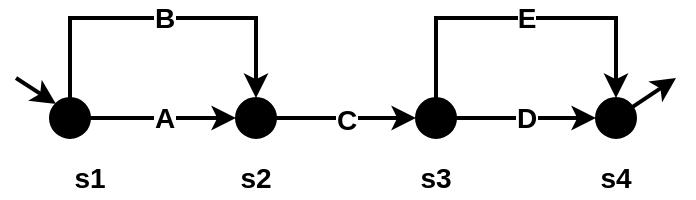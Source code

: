 <mxfile version="10.6.5" type="device"><diagram id="vLIZezSa9eIFuFBndERJ" name="Page-1"><mxGraphModel dx="1089" dy="853" grid="1" gridSize="10" guides="1" tooltips="1" connect="1" arrows="1" fold="1" page="1" pageScale="1" pageWidth="850" pageHeight="1100" math="0" shadow="0"><root><mxCell id="0"/><mxCell id="1" parent="0"/><mxCell id="COTdAVtcWvGZ5xYVvu2F-13" value="&lt;font style=&quot;font-size: 14px&quot;&gt;&lt;b&gt;B&lt;/b&gt;&lt;/font&gt;" style="edgeStyle=orthogonalEdgeStyle;rounded=0;orthogonalLoop=1;jettySize=auto;html=1;strokeWidth=2;entryX=0.5;entryY=0;entryDx=0;entryDy=0;" edge="1" parent="1" source="COTdAVtcWvGZ5xYVvu2F-2" target="COTdAVtcWvGZ5xYVvu2F-9"><mxGeometry relative="1" as="geometry"><mxPoint x="180" y="190" as="targetPoint"/><Array as="points"><mxPoint x="107" y="230"/><mxPoint x="200" y="230"/></Array></mxGeometry></mxCell><mxCell id="COTdAVtcWvGZ5xYVvu2F-20" value="&lt;b&gt;&lt;font style=&quot;font-size: 14px&quot;&gt;A&lt;/font&gt;&lt;/b&gt;" style="edgeStyle=none;rounded=0;orthogonalLoop=1;jettySize=auto;html=1;entryX=0;entryY=0.5;entryDx=0;entryDy=0;strokeWidth=2;" edge="1" parent="1" source="COTdAVtcWvGZ5xYVvu2F-2" target="COTdAVtcWvGZ5xYVvu2F-9"><mxGeometry relative="1" as="geometry"/></mxCell><mxCell id="COTdAVtcWvGZ5xYVvu2F-21" style="edgeStyle=none;rounded=0;orthogonalLoop=1;jettySize=auto;html=1;strokeWidth=2;entryX=0;entryY=0;entryDx=0;entryDy=0;" edge="1" parent="1" target="COTdAVtcWvGZ5xYVvu2F-2"><mxGeometry relative="1" as="geometry"><mxPoint x="70" y="280" as="targetPoint"/><mxPoint x="80" y="260" as="sourcePoint"/></mxGeometry></mxCell><mxCell id="COTdAVtcWvGZ5xYVvu2F-2" value="" style="ellipse;whiteSpace=wrap;html=1;aspect=fixed;fillColor=#000000;" vertex="1" parent="1"><mxGeometry x="97" y="270" width="20" height="20" as="geometry"/></mxCell><mxCell id="COTdAVtcWvGZ5xYVvu2F-5" value="&lt;b&gt;&lt;font style=&quot;font-size: 14px&quot;&gt;s1&lt;/font&gt;&lt;/b&gt;" style="text;html=1;strokeColor=none;fillColor=none;align=center;verticalAlign=middle;whiteSpace=wrap;rounded=0;" vertex="1" parent="1"><mxGeometry x="97" y="300" width="40" height="20" as="geometry"/></mxCell><mxCell id="COTdAVtcWvGZ5xYVvu2F-14" value="&lt;b&gt;&lt;font style=&quot;font-size: 14px&quot;&gt;C&lt;/font&gt;&lt;/b&gt;" style="edgeStyle=orthogonalEdgeStyle;rounded=0;orthogonalLoop=1;jettySize=auto;html=1;strokeWidth=2;" edge="1" parent="1" source="COTdAVtcWvGZ5xYVvu2F-9"><mxGeometry relative="1" as="geometry"><mxPoint x="280" y="280" as="targetPoint"/></mxGeometry></mxCell><mxCell id="COTdAVtcWvGZ5xYVvu2F-9" value="" style="ellipse;whiteSpace=wrap;html=1;aspect=fixed;fillColor=#000000;" vertex="1" parent="1"><mxGeometry x="190" y="270" width="20" height="20" as="geometry"/></mxCell><mxCell id="COTdAVtcWvGZ5xYVvu2F-16" value="&lt;b&gt;&lt;font style=&quot;font-size: 14px&quot;&gt;D&lt;/font&gt;&lt;/b&gt;" style="edgeStyle=orthogonalEdgeStyle;rounded=0;orthogonalLoop=1;jettySize=auto;html=1;strokeWidth=2;" edge="1" parent="1" source="COTdAVtcWvGZ5xYVvu2F-15" target="COTdAVtcWvGZ5xYVvu2F-17"><mxGeometry relative="1" as="geometry"><mxPoint x="360" y="280" as="targetPoint"/></mxGeometry></mxCell><mxCell id="COTdAVtcWvGZ5xYVvu2F-18" value="&lt;b&gt;&lt;font style=&quot;font-size: 14px&quot;&gt;E&lt;/font&gt;&lt;/b&gt;" style="edgeStyle=orthogonalEdgeStyle;rounded=0;orthogonalLoop=1;jettySize=auto;html=1;strokeWidth=2;entryX=0.5;entryY=0;entryDx=0;entryDy=0;" edge="1" parent="1" source="COTdAVtcWvGZ5xYVvu2F-15" target="COTdAVtcWvGZ5xYVvu2F-17"><mxGeometry relative="1" as="geometry"><mxPoint x="380" y="230" as="targetPoint"/><Array as="points"><mxPoint x="290" y="230"/><mxPoint x="380" y="230"/></Array></mxGeometry></mxCell><mxCell id="COTdAVtcWvGZ5xYVvu2F-15" value="" style="ellipse;whiteSpace=wrap;html=1;aspect=fixed;fillColor=#000000;" vertex="1" parent="1"><mxGeometry x="280" y="270" width="20" height="20" as="geometry"/></mxCell><mxCell id="COTdAVtcWvGZ5xYVvu2F-19" style="rounded=0;orthogonalLoop=1;jettySize=auto;html=1;strokeWidth=2;" edge="1" parent="1" source="COTdAVtcWvGZ5xYVvu2F-17"><mxGeometry relative="1" as="geometry"><mxPoint x="410" y="260" as="targetPoint"/></mxGeometry></mxCell><mxCell id="COTdAVtcWvGZ5xYVvu2F-17" value="" style="ellipse;whiteSpace=wrap;html=1;aspect=fixed;fillColor=#000000;" vertex="1" parent="1"><mxGeometry x="370" y="270" width="20" height="20" as="geometry"/></mxCell><mxCell id="COTdAVtcWvGZ5xYVvu2F-22" value="&lt;b&gt;&lt;font style=&quot;font-size: 14px&quot;&gt;s2&lt;/font&gt;&lt;/b&gt;" style="text;html=1;strokeColor=none;fillColor=none;align=center;verticalAlign=middle;whiteSpace=wrap;rounded=0;" vertex="1" parent="1"><mxGeometry x="180" y="300" width="40" height="20" as="geometry"/></mxCell><mxCell id="COTdAVtcWvGZ5xYVvu2F-23" value="&lt;b&gt;&lt;font style=&quot;font-size: 14px&quot;&gt;s3&lt;/font&gt;&lt;/b&gt;" style="text;html=1;strokeColor=none;fillColor=none;align=center;verticalAlign=middle;whiteSpace=wrap;rounded=0;" vertex="1" parent="1"><mxGeometry x="270" y="300" width="40" height="20" as="geometry"/></mxCell><mxCell id="COTdAVtcWvGZ5xYVvu2F-24" value="&lt;b&gt;&lt;font style=&quot;font-size: 14px&quot;&gt;s4&lt;/font&gt;&lt;/b&gt;" style="text;html=1;strokeColor=none;fillColor=none;align=center;verticalAlign=middle;whiteSpace=wrap;rounded=0;" vertex="1" parent="1"><mxGeometry x="360" y="300" width="40" height="20" as="geometry"/></mxCell></root></mxGraphModel></diagram></mxfile>